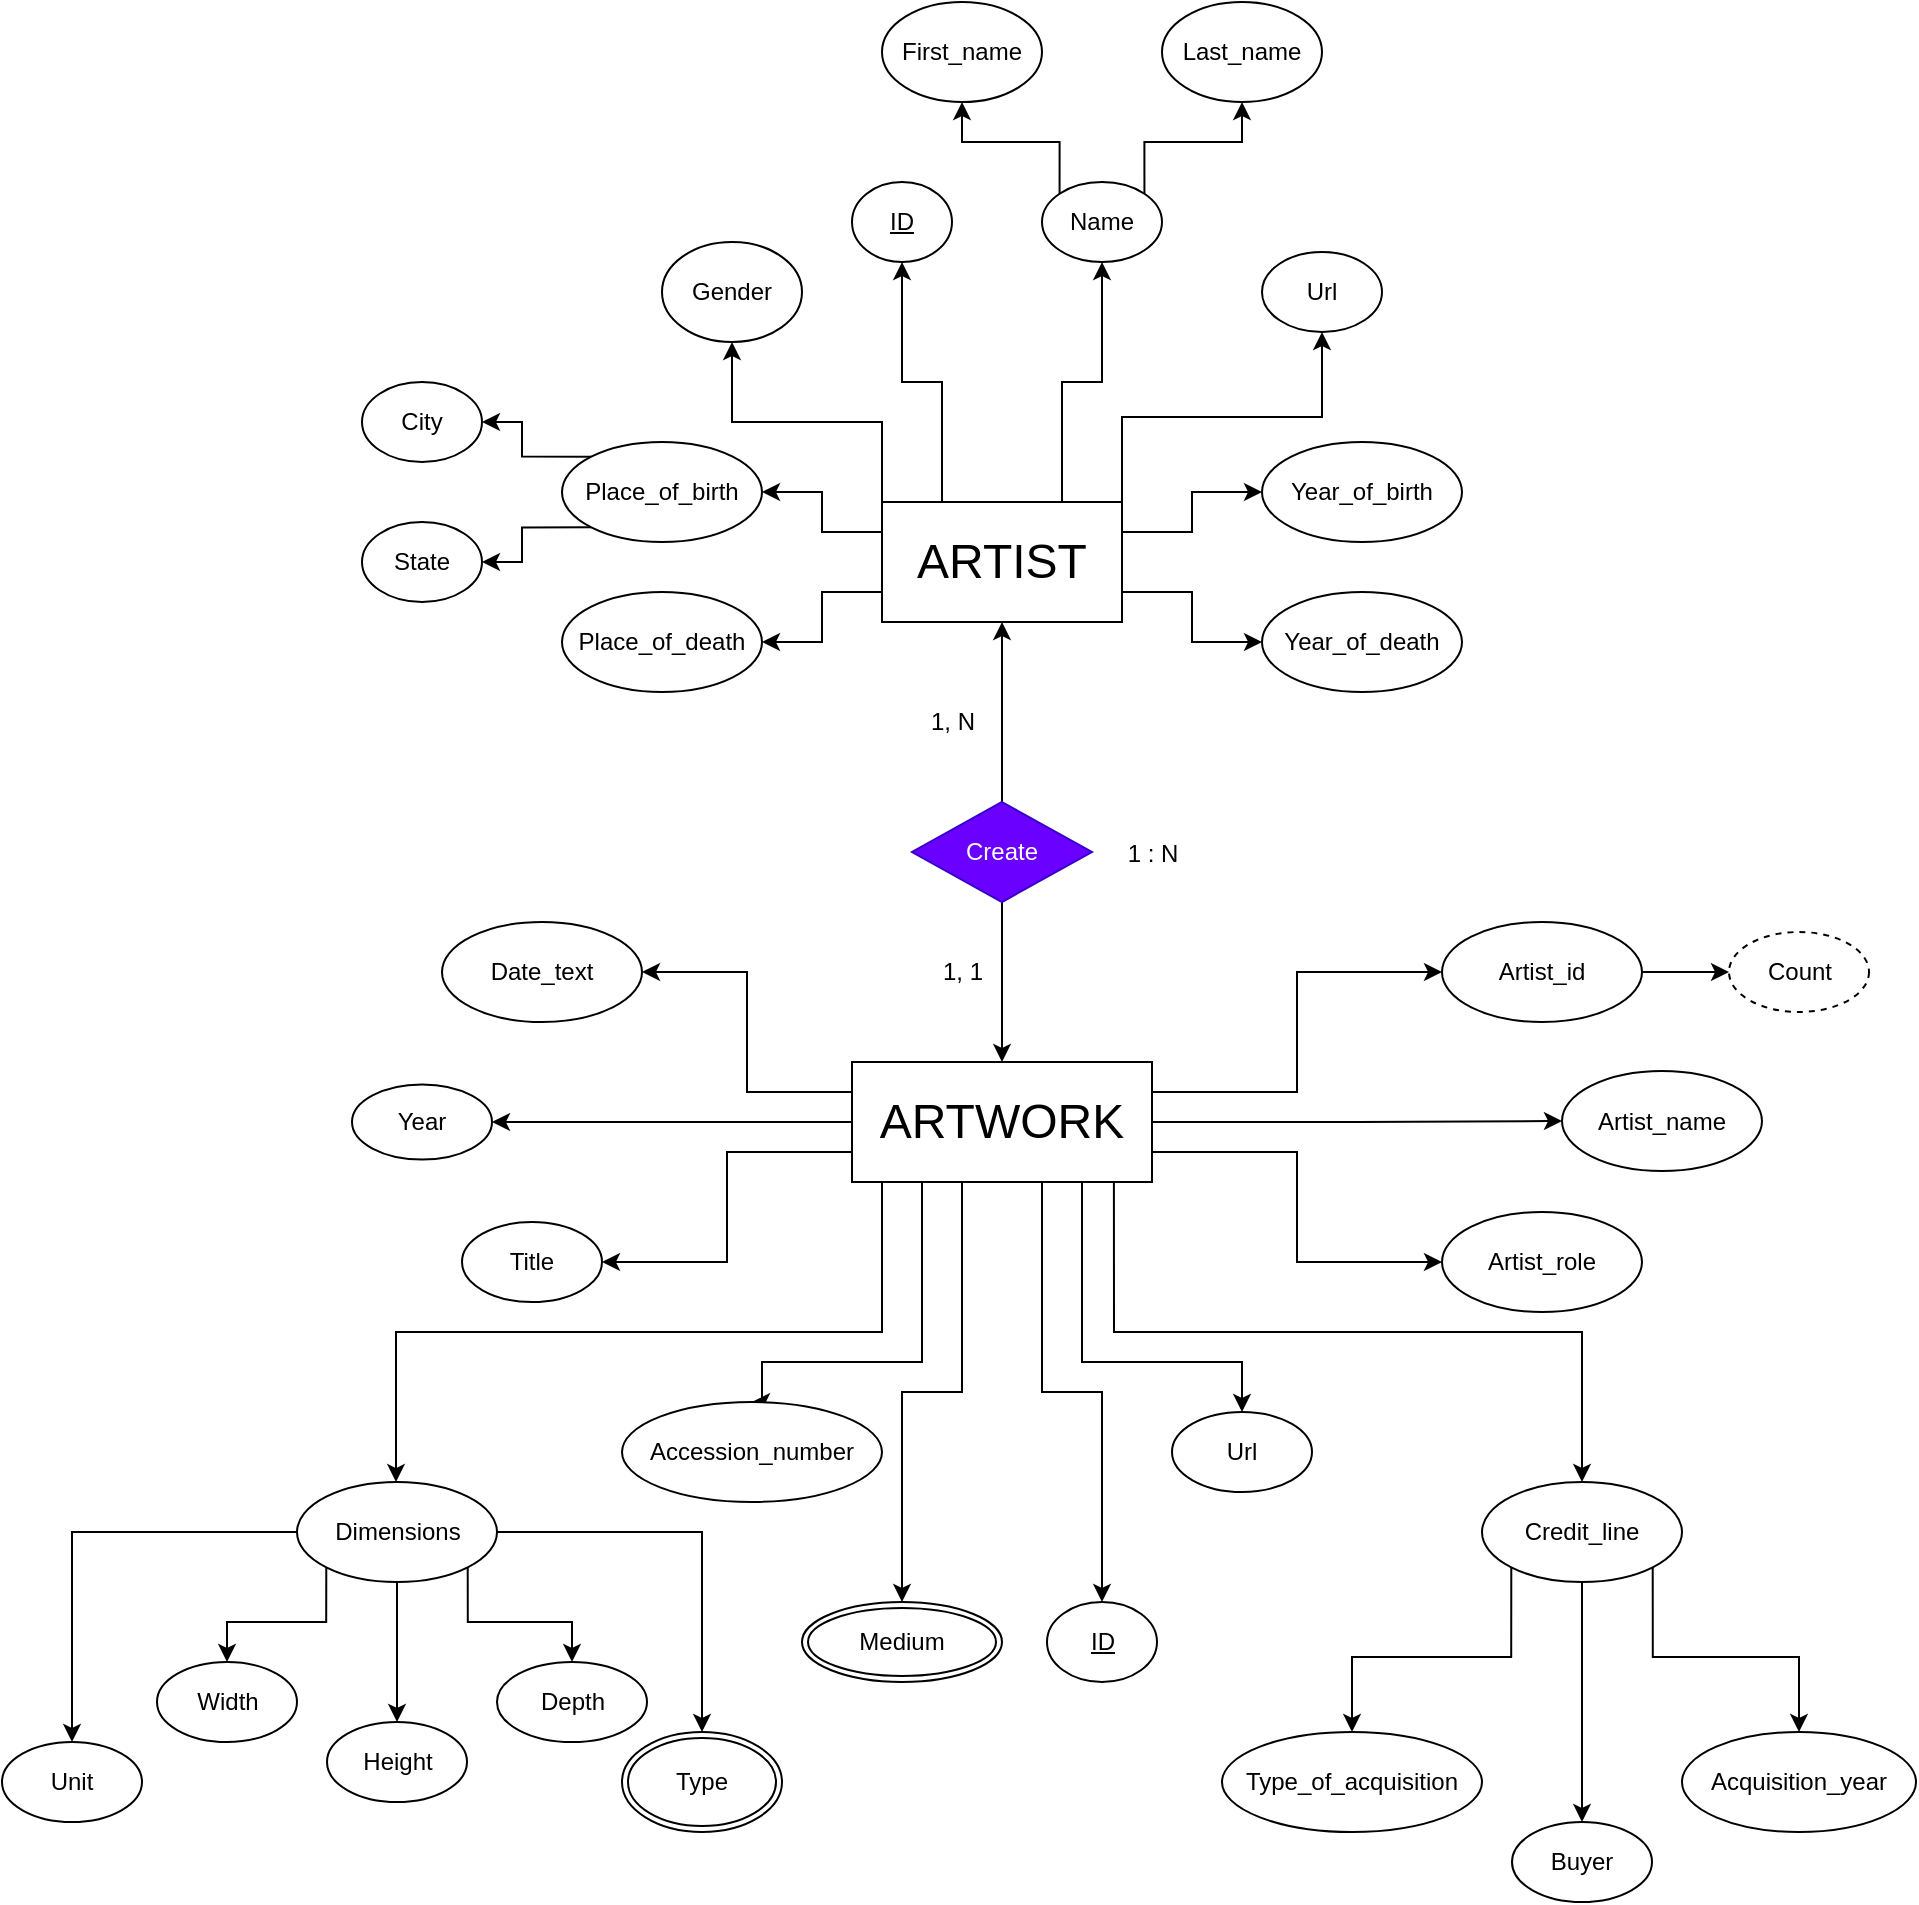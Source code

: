 <mxfile>
    <diagram name="Page-1" id="9igZDPfhPXJH46Dp4Xin">
        <mxGraphModel dx="1360" dy="692" grid="0" gridSize="10" guides="0" tooltips="1" connect="1" arrows="1" fold="1" page="0" pageScale="1" pageWidth="827" pageHeight="1169" math="0" shadow="0">
            <root>
                <mxCell id="0"/>
                <mxCell id="1" parent="0"/>
                <mxCell id="AcevdbCNkm1F3D4bHwnx-15" style="edgeStyle=orthogonalEdgeStyle;rounded=0;orthogonalLoop=1;jettySize=auto;html=1;exitX=1;exitY=0.25;exitDx=0;exitDy=0;entryX=0;entryY=0.5;entryDx=0;entryDy=0;" parent="1" source="AcevdbCNkm1F3D4bHwnx-1" target="AcevdbCNkm1F3D4bHwnx-3" edge="1">
                    <mxGeometry relative="1" as="geometry"/>
                </mxCell>
                <mxCell id="AcevdbCNkm1F3D4bHwnx-16" style="edgeStyle=orthogonalEdgeStyle;rounded=0;orthogonalLoop=1;jettySize=auto;html=1;exitX=1;exitY=0.75;exitDx=0;exitDy=0;" parent="1" source="AcevdbCNkm1F3D4bHwnx-1" target="AcevdbCNkm1F3D4bHwnx-4" edge="1">
                    <mxGeometry relative="1" as="geometry"/>
                </mxCell>
                <mxCell id="AcevdbCNkm1F3D4bHwnx-19" style="edgeStyle=orthogonalEdgeStyle;rounded=0;orthogonalLoop=1;jettySize=auto;html=1;exitX=0;exitY=0.25;exitDx=0;exitDy=0;entryX=1;entryY=0.5;entryDx=0;entryDy=0;" parent="1" source="AcevdbCNkm1F3D4bHwnx-1" target="AcevdbCNkm1F3D4bHwnx-17" edge="1">
                    <mxGeometry relative="1" as="geometry"/>
                </mxCell>
                <mxCell id="AcevdbCNkm1F3D4bHwnx-20" style="edgeStyle=orthogonalEdgeStyle;rounded=0;orthogonalLoop=1;jettySize=auto;html=1;exitX=0;exitY=0.75;exitDx=0;exitDy=0;entryX=1;entryY=0.5;entryDx=0;entryDy=0;" parent="1" source="AcevdbCNkm1F3D4bHwnx-1" target="AcevdbCNkm1F3D4bHwnx-18" edge="1">
                    <mxGeometry relative="1" as="geometry"/>
                </mxCell>
                <mxCell id="AcevdbCNkm1F3D4bHwnx-32" style="edgeStyle=orthogonalEdgeStyle;rounded=0;orthogonalLoop=1;jettySize=auto;html=1;exitX=0.75;exitY=0;exitDx=0;exitDy=0;entryX=0.5;entryY=1;entryDx=0;entryDy=0;" parent="1" source="AcevdbCNkm1F3D4bHwnx-1" target="AcevdbCNkm1F3D4bHwnx-6" edge="1">
                    <mxGeometry relative="1" as="geometry"/>
                </mxCell>
                <mxCell id="AcevdbCNkm1F3D4bHwnx-33" style="edgeStyle=orthogonalEdgeStyle;rounded=0;orthogonalLoop=1;jettySize=auto;html=1;exitX=0.25;exitY=0;exitDx=0;exitDy=0;" parent="1" source="AcevdbCNkm1F3D4bHwnx-1" target="AcevdbCNkm1F3D4bHwnx-2" edge="1">
                    <mxGeometry relative="1" as="geometry"/>
                </mxCell>
                <mxCell id="AcevdbCNkm1F3D4bHwnx-34" style="edgeStyle=orthogonalEdgeStyle;rounded=0;orthogonalLoop=1;jettySize=auto;html=1;exitX=0;exitY=0;exitDx=0;exitDy=0;" parent="1" source="AcevdbCNkm1F3D4bHwnx-1" target="AcevdbCNkm1F3D4bHwnx-14" edge="1">
                    <mxGeometry relative="1" as="geometry"/>
                </mxCell>
                <mxCell id="AcevdbCNkm1F3D4bHwnx-35" style="edgeStyle=orthogonalEdgeStyle;rounded=0;orthogonalLoop=1;jettySize=auto;html=1;exitX=1;exitY=0;exitDx=0;exitDy=0;entryX=0.5;entryY=1;entryDx=0;entryDy=0;" parent="1" source="AcevdbCNkm1F3D4bHwnx-1" target="AcevdbCNkm1F3D4bHwnx-5" edge="1">
                    <mxGeometry relative="1" as="geometry"/>
                </mxCell>
                <mxCell id="AcevdbCNkm1F3D4bHwnx-1" value="ARTIST" style="whiteSpace=wrap;html=1;fontSize=24;" parent="1" vertex="1">
                    <mxGeometry x="300" y="300" width="120" height="60" as="geometry"/>
                </mxCell>
                <mxCell id="AcevdbCNkm1F3D4bHwnx-2" value="&lt;u&gt;ID&lt;/u&gt;" style="ellipse;whiteSpace=wrap;html=1;" parent="1" vertex="1">
                    <mxGeometry x="285" y="140" width="50" height="40" as="geometry"/>
                </mxCell>
                <mxCell id="AcevdbCNkm1F3D4bHwnx-3" value="Year_of_birth" style="ellipse;whiteSpace=wrap;html=1;" parent="1" vertex="1">
                    <mxGeometry x="490" y="270" width="100" height="50" as="geometry"/>
                </mxCell>
                <mxCell id="AcevdbCNkm1F3D4bHwnx-4" value="Year_of_death" style="ellipse;whiteSpace=wrap;html=1;" parent="1" vertex="1">
                    <mxGeometry x="490" y="345" width="100" height="50" as="geometry"/>
                </mxCell>
                <mxCell id="AcevdbCNkm1F3D4bHwnx-5" value="Url" style="ellipse;whiteSpace=wrap;html=1;" parent="1" vertex="1">
                    <mxGeometry x="490" y="175" width="60" height="40" as="geometry"/>
                </mxCell>
                <mxCell id="AcevdbCNkm1F3D4bHwnx-12" style="edgeStyle=orthogonalEdgeStyle;rounded=0;orthogonalLoop=1;jettySize=auto;html=1;exitX=0;exitY=0;exitDx=0;exitDy=0;entryX=0.5;entryY=1;entryDx=0;entryDy=0;" parent="1" source="AcevdbCNkm1F3D4bHwnx-6" target="AcevdbCNkm1F3D4bHwnx-8" edge="1">
                    <mxGeometry relative="1" as="geometry"/>
                </mxCell>
                <mxCell id="AcevdbCNkm1F3D4bHwnx-13" style="edgeStyle=orthogonalEdgeStyle;rounded=0;orthogonalLoop=1;jettySize=auto;html=1;exitX=1;exitY=0;exitDx=0;exitDy=0;entryX=0.5;entryY=1;entryDx=0;entryDy=0;" parent="1" source="AcevdbCNkm1F3D4bHwnx-6" target="AcevdbCNkm1F3D4bHwnx-9" edge="1">
                    <mxGeometry relative="1" as="geometry"/>
                </mxCell>
                <mxCell id="AcevdbCNkm1F3D4bHwnx-6" value="Name" style="ellipse;whiteSpace=wrap;html=1;" parent="1" vertex="1">
                    <mxGeometry x="380" y="140" width="60" height="40" as="geometry"/>
                </mxCell>
                <mxCell id="AcevdbCNkm1F3D4bHwnx-8" value="First_name" style="ellipse;whiteSpace=wrap;html=1;" parent="1" vertex="1">
                    <mxGeometry x="300" y="50" width="80" height="50" as="geometry"/>
                </mxCell>
                <mxCell id="AcevdbCNkm1F3D4bHwnx-9" value="Last_name" style="ellipse;whiteSpace=wrap;html=1;" parent="1" vertex="1">
                    <mxGeometry x="440" y="50" width="80" height="50" as="geometry"/>
                </mxCell>
                <mxCell id="AcevdbCNkm1F3D4bHwnx-14" value="Gender" style="ellipse;whiteSpace=wrap;html=1;" parent="1" vertex="1">
                    <mxGeometry x="190" y="170" width="70" height="50" as="geometry"/>
                </mxCell>
                <mxCell id="AcevdbCNkm1F3D4bHwnx-24" style="edgeStyle=orthogonalEdgeStyle;rounded=0;orthogonalLoop=1;jettySize=auto;html=1;exitX=0;exitY=0;exitDx=0;exitDy=0;entryX=1;entryY=0.5;entryDx=0;entryDy=0;" parent="1" source="AcevdbCNkm1F3D4bHwnx-17" target="AcevdbCNkm1F3D4bHwnx-22" edge="1">
                    <mxGeometry relative="1" as="geometry"/>
                </mxCell>
                <mxCell id="AcevdbCNkm1F3D4bHwnx-25" style="edgeStyle=orthogonalEdgeStyle;rounded=0;orthogonalLoop=1;jettySize=auto;html=1;exitX=0;exitY=1;exitDx=0;exitDy=0;entryX=1;entryY=0.5;entryDx=0;entryDy=0;" parent="1" source="AcevdbCNkm1F3D4bHwnx-17" target="AcevdbCNkm1F3D4bHwnx-21" edge="1">
                    <mxGeometry relative="1" as="geometry"/>
                </mxCell>
                <mxCell id="AcevdbCNkm1F3D4bHwnx-17" value="Place_of_birth" style="ellipse;whiteSpace=wrap;html=1;" parent="1" vertex="1">
                    <mxGeometry x="140" y="270" width="100" height="50" as="geometry"/>
                </mxCell>
                <mxCell id="AcevdbCNkm1F3D4bHwnx-18" value="Place_of_death" style="ellipse;whiteSpace=wrap;html=1;" parent="1" vertex="1">
                    <mxGeometry x="140" y="345" width="100" height="50" as="geometry"/>
                </mxCell>
                <mxCell id="AcevdbCNkm1F3D4bHwnx-21" value="State" style="ellipse;whiteSpace=wrap;html=1;" parent="1" vertex="1">
                    <mxGeometry x="40" y="310" width="60" height="40" as="geometry"/>
                </mxCell>
                <mxCell id="AcevdbCNkm1F3D4bHwnx-22" value="City" style="ellipse;whiteSpace=wrap;html=1;" parent="1" vertex="1">
                    <mxGeometry x="40" y="240" width="60" height="40" as="geometry"/>
                </mxCell>
                <mxCell id="AcevdbCNkm1F3D4bHwnx-61" style="edgeStyle=orthogonalEdgeStyle;rounded=0;orthogonalLoop=1;jettySize=auto;html=1;exitX=0;exitY=0.25;exitDx=0;exitDy=0;entryX=1;entryY=0.5;entryDx=0;entryDy=0;" parent="1" source="AcevdbCNkm1F3D4bHwnx-29" target="AcevdbCNkm1F3D4bHwnx-38" edge="1">
                    <mxGeometry relative="1" as="geometry"/>
                </mxCell>
                <mxCell id="AcevdbCNkm1F3D4bHwnx-63" style="edgeStyle=orthogonalEdgeStyle;rounded=0;orthogonalLoop=1;jettySize=auto;html=1;exitX=0;exitY=0.75;exitDx=0;exitDy=0;entryX=1;entryY=0.5;entryDx=0;entryDy=0;" parent="1" source="AcevdbCNkm1F3D4bHwnx-29" target="AcevdbCNkm1F3D4bHwnx-45" edge="1">
                    <mxGeometry relative="1" as="geometry"/>
                </mxCell>
                <mxCell id="AcevdbCNkm1F3D4bHwnx-64" style="edgeStyle=orthogonalEdgeStyle;rounded=0;orthogonalLoop=1;jettySize=auto;html=1;exitX=0.25;exitY=1;exitDx=0;exitDy=0;" parent="1" source="AcevdbCNkm1F3D4bHwnx-29" target="AcevdbCNkm1F3D4bHwnx-56" edge="1">
                    <mxGeometry relative="1" as="geometry">
                        <Array as="points">
                            <mxPoint x="300" y="640"/>
                            <mxPoint x="300" y="715"/>
                            <mxPoint x="57" y="715"/>
                        </Array>
                    </mxGeometry>
                </mxCell>
                <mxCell id="AcevdbCNkm1F3D4bHwnx-74" style="edgeStyle=orthogonalEdgeStyle;rounded=0;orthogonalLoop=1;jettySize=auto;html=1;exitX=0;exitY=0.5;exitDx=0;exitDy=0;entryX=1;entryY=0.5;entryDx=0;entryDy=0;" parent="1" source="AcevdbCNkm1F3D4bHwnx-29" target="AcevdbCNkm1F3D4bHwnx-51" edge="1">
                    <mxGeometry relative="1" as="geometry"/>
                </mxCell>
                <mxCell id="AcevdbCNkm1F3D4bHwnx-75" style="edgeStyle=orthogonalEdgeStyle;rounded=0;orthogonalLoop=1;jettySize=auto;html=1;exitX=1;exitY=0.5;exitDx=0;exitDy=0;entryX=0;entryY=0.5;entryDx=0;entryDy=0;" parent="1" source="AcevdbCNkm1F3D4bHwnx-29" target="AcevdbCNkm1F3D4bHwnx-57" edge="1">
                    <mxGeometry relative="1" as="geometry"/>
                </mxCell>
                <mxCell id="AcevdbCNkm1F3D4bHwnx-77" style="edgeStyle=orthogonalEdgeStyle;rounded=0;orthogonalLoop=1;jettySize=auto;html=1;exitX=1;exitY=0.25;exitDx=0;exitDy=0;entryX=0;entryY=0.5;entryDx=0;entryDy=0;" parent="1" source="AcevdbCNkm1F3D4bHwnx-29" target="AcevdbCNkm1F3D4bHwnx-54" edge="1">
                    <mxGeometry relative="1" as="geometry"/>
                </mxCell>
                <mxCell id="AcevdbCNkm1F3D4bHwnx-78" style="edgeStyle=orthogonalEdgeStyle;rounded=0;orthogonalLoop=1;jettySize=auto;html=1;exitX=1;exitY=0.75;exitDx=0;exitDy=0;entryX=0;entryY=0.5;entryDx=0;entryDy=0;" parent="1" source="AcevdbCNkm1F3D4bHwnx-29" target="AcevdbCNkm1F3D4bHwnx-42" edge="1">
                    <mxGeometry relative="1" as="geometry"/>
                </mxCell>
                <mxCell id="AcevdbCNkm1F3D4bHwnx-95" style="edgeStyle=orthogonalEdgeStyle;rounded=0;orthogonalLoop=1;jettySize=auto;html=1;entryX=0.5;entryY=0;entryDx=0;entryDy=0;" parent="1" source="AcevdbCNkm1F3D4bHwnx-29" target="AcevdbCNkm1F3D4bHwnx-58" edge="1">
                    <mxGeometry relative="1" as="geometry">
                        <Array as="points">
                            <mxPoint x="320" y="730"/>
                            <mxPoint x="240" y="730"/>
                            <mxPoint x="240" y="750"/>
                        </Array>
                    </mxGeometry>
                </mxCell>
                <mxCell id="AcevdbCNkm1F3D4bHwnx-96" style="edgeStyle=orthogonalEdgeStyle;rounded=0;orthogonalLoop=1;jettySize=auto;html=1;" parent="1" source="AcevdbCNkm1F3D4bHwnx-29" target="AcevdbCNkm1F3D4bHwnx-59" edge="1">
                    <mxGeometry relative="1" as="geometry">
                        <Array as="points">
                            <mxPoint x="400" y="730"/>
                            <mxPoint x="480" y="730"/>
                        </Array>
                    </mxGeometry>
                </mxCell>
                <mxCell id="AcevdbCNkm1F3D4bHwnx-97" style="edgeStyle=orthogonalEdgeStyle;rounded=0;orthogonalLoop=1;jettySize=auto;html=1;entryX=0.5;entryY=0;entryDx=0;entryDy=0;" parent="1" source="AcevdbCNkm1F3D4bHwnx-29" target="AcevdbCNkm1F3D4bHwnx-88" edge="1">
                    <mxGeometry relative="1" as="geometry">
                        <Array as="points">
                            <mxPoint x="340" y="745"/>
                            <mxPoint x="310" y="745"/>
                        </Array>
                    </mxGeometry>
                </mxCell>
                <mxCell id="AcevdbCNkm1F3D4bHwnx-98" style="edgeStyle=orthogonalEdgeStyle;rounded=0;orthogonalLoop=1;jettySize=auto;html=1;exitX=0.5;exitY=1;exitDx=0;exitDy=0;entryX=0.5;entryY=0;entryDx=0;entryDy=0;" parent="1" source="AcevdbCNkm1F3D4bHwnx-29" target="AcevdbCNkm1F3D4bHwnx-47" edge="1">
                    <mxGeometry relative="1" as="geometry">
                        <Array as="points">
                            <mxPoint x="380" y="640"/>
                            <mxPoint x="380" y="745"/>
                            <mxPoint x="410" y="745"/>
                        </Array>
                    </mxGeometry>
                </mxCell>
                <mxCell id="AcevdbCNkm1F3D4bHwnx-99" style="edgeStyle=orthogonalEdgeStyle;rounded=0;orthogonalLoop=1;jettySize=auto;html=1;exitX=0.873;exitY=0.981;exitDx=0;exitDy=0;entryX=0.5;entryY=0;entryDx=0;entryDy=0;exitPerimeter=0;" parent="1" source="AcevdbCNkm1F3D4bHwnx-29" target="AcevdbCNkm1F3D4bHwnx-46" edge="1">
                    <mxGeometry relative="1" as="geometry">
                        <Array as="points">
                            <mxPoint x="416" y="715"/>
                            <mxPoint x="650" y="715"/>
                        </Array>
                    </mxGeometry>
                </mxCell>
                <mxCell id="AcevdbCNkm1F3D4bHwnx-29" value="ARTWORK" style="whiteSpace=wrap;html=1;fontSize=24;" parent="1" vertex="1">
                    <mxGeometry x="285" y="580" width="150" height="60" as="geometry"/>
                </mxCell>
                <mxCell id="AcevdbCNkm1F3D4bHwnx-36" style="edgeStyle=orthogonalEdgeStyle;rounded=0;orthogonalLoop=1;jettySize=auto;html=1;" parent="1" source="AcevdbCNkm1F3D4bHwnx-30" target="AcevdbCNkm1F3D4bHwnx-1" edge="1">
                    <mxGeometry relative="1" as="geometry"/>
                </mxCell>
                <mxCell id="AcevdbCNkm1F3D4bHwnx-37" style="edgeStyle=orthogonalEdgeStyle;rounded=0;orthogonalLoop=1;jettySize=auto;html=1;exitX=0.5;exitY=1;exitDx=0;exitDy=0;" parent="1" source="AcevdbCNkm1F3D4bHwnx-30" target="AcevdbCNkm1F3D4bHwnx-29" edge="1">
                    <mxGeometry relative="1" as="geometry"/>
                </mxCell>
                <mxCell id="AcevdbCNkm1F3D4bHwnx-30" value="Create" style="rhombus;whiteSpace=wrap;html=1;fillColor=#6a00ff;fontColor=#ffffff;strokeColor=#3700CC;" parent="1" vertex="1">
                    <mxGeometry x="315" y="450" width="90" height="50" as="geometry"/>
                </mxCell>
                <mxCell id="AcevdbCNkm1F3D4bHwnx-38" value="Date_text" style="ellipse;whiteSpace=wrap;html=1;" parent="1" vertex="1">
                    <mxGeometry x="80" y="510" width="100" height="50" as="geometry"/>
                </mxCell>
                <mxCell id="AcevdbCNkm1F3D4bHwnx-41" value="Type_of_acquisition" style="ellipse;whiteSpace=wrap;html=1;" parent="1" vertex="1">
                    <mxGeometry x="470" y="915" width="130" height="50" as="geometry"/>
                </mxCell>
                <mxCell id="AcevdbCNkm1F3D4bHwnx-42" value="Artist_role" style="ellipse;whiteSpace=wrap;html=1;" parent="1" vertex="1">
                    <mxGeometry x="580" y="655" width="100" height="50" as="geometry"/>
                </mxCell>
                <mxCell id="AcevdbCNkm1F3D4bHwnx-43" value="Acquisition_year" style="ellipse;whiteSpace=wrap;html=1;" parent="1" vertex="1">
                    <mxGeometry x="700" y="915" width="117" height="50" as="geometry"/>
                </mxCell>
                <mxCell id="AcevdbCNkm1F3D4bHwnx-45" value="Title" style="ellipse;whiteSpace=wrap;html=1;" parent="1" vertex="1">
                    <mxGeometry x="90" y="660" width="70" height="40" as="geometry"/>
                </mxCell>
                <mxCell id="AcevdbCNkm1F3D4bHwnx-81" style="edgeStyle=orthogonalEdgeStyle;rounded=0;orthogonalLoop=1;jettySize=auto;html=1;exitX=0;exitY=1;exitDx=0;exitDy=0;entryX=0.5;entryY=0;entryDx=0;entryDy=0;" parent="1" source="AcevdbCNkm1F3D4bHwnx-46" target="AcevdbCNkm1F3D4bHwnx-41" edge="1">
                    <mxGeometry relative="1" as="geometry"/>
                </mxCell>
                <mxCell id="AcevdbCNkm1F3D4bHwnx-82" style="edgeStyle=orthogonalEdgeStyle;rounded=0;orthogonalLoop=1;jettySize=auto;html=1;exitX=0.5;exitY=1;exitDx=0;exitDy=0;" parent="1" source="AcevdbCNkm1F3D4bHwnx-46" target="AcevdbCNkm1F3D4bHwnx-53" edge="1">
                    <mxGeometry relative="1" as="geometry"/>
                </mxCell>
                <mxCell id="AcevdbCNkm1F3D4bHwnx-83" style="edgeStyle=orthogonalEdgeStyle;rounded=0;orthogonalLoop=1;jettySize=auto;html=1;exitX=1;exitY=1;exitDx=0;exitDy=0;entryX=0.5;entryY=0;entryDx=0;entryDy=0;" parent="1" source="AcevdbCNkm1F3D4bHwnx-46" target="AcevdbCNkm1F3D4bHwnx-43" edge="1">
                    <mxGeometry relative="1" as="geometry"/>
                </mxCell>
                <mxCell id="AcevdbCNkm1F3D4bHwnx-46" value="Credit_line" style="ellipse;whiteSpace=wrap;html=1;" parent="1" vertex="1">
                    <mxGeometry x="600" y="790" width="100" height="50" as="geometry"/>
                </mxCell>
                <mxCell id="AcevdbCNkm1F3D4bHwnx-47" value="&lt;u&gt;ID&lt;/u&gt;" style="ellipse;whiteSpace=wrap;html=1;" parent="1" vertex="1">
                    <mxGeometry x="382.5" y="850" width="55" height="40" as="geometry"/>
                </mxCell>
                <mxCell id="AcevdbCNkm1F3D4bHwnx-48" value="Height" style="ellipse;whiteSpace=wrap;html=1;" parent="1" vertex="1">
                    <mxGeometry x="22.5" y="910" width="70" height="40" as="geometry"/>
                </mxCell>
                <mxCell id="AcevdbCNkm1F3D4bHwnx-50" value="Width" style="ellipse;whiteSpace=wrap;html=1;" parent="1" vertex="1">
                    <mxGeometry x="-62.5" y="880" width="70" height="40" as="geometry"/>
                </mxCell>
                <mxCell id="AcevdbCNkm1F3D4bHwnx-51" value="Year" style="ellipse;whiteSpace=wrap;html=1;" parent="1" vertex="1">
                    <mxGeometry x="35" y="591.25" width="70" height="37.5" as="geometry"/>
                </mxCell>
                <mxCell id="AcevdbCNkm1F3D4bHwnx-52" value="Unit" style="ellipse;whiteSpace=wrap;html=1;" parent="1" vertex="1">
                    <mxGeometry x="-140" y="920" width="70" height="40" as="geometry"/>
                </mxCell>
                <mxCell id="AcevdbCNkm1F3D4bHwnx-53" value="Buyer" style="ellipse;whiteSpace=wrap;html=1;" parent="1" vertex="1">
                    <mxGeometry x="615" y="960" width="70" height="40" as="geometry"/>
                </mxCell>
                <mxCell id="AcevdbCNkm1F3D4bHwnx-102" style="edgeStyle=orthogonalEdgeStyle;rounded=0;orthogonalLoop=1;jettySize=auto;html=1;exitX=1;exitY=0.5;exitDx=0;exitDy=0;entryX=0;entryY=0.5;entryDx=0;entryDy=0;" parent="1" source="AcevdbCNkm1F3D4bHwnx-54" target="AcevdbCNkm1F3D4bHwnx-101" edge="1">
                    <mxGeometry relative="1" as="geometry"/>
                </mxCell>
                <mxCell id="AcevdbCNkm1F3D4bHwnx-54" value="Artist_id" style="ellipse;whiteSpace=wrap;html=1;" parent="1" vertex="1">
                    <mxGeometry x="580" y="510" width="100" height="50" as="geometry"/>
                </mxCell>
                <mxCell id="AcevdbCNkm1F3D4bHwnx-55" value="Depth" style="ellipse;whiteSpace=wrap;html=1;" parent="1" vertex="1">
                    <mxGeometry x="107.5" y="880" width="75" height="40" as="geometry"/>
                </mxCell>
                <mxCell id="AcevdbCNkm1F3D4bHwnx-65" style="edgeStyle=orthogonalEdgeStyle;rounded=0;orthogonalLoop=1;jettySize=auto;html=1;exitX=0;exitY=1;exitDx=0;exitDy=0;entryX=0.5;entryY=0;entryDx=0;entryDy=0;" parent="1" source="AcevdbCNkm1F3D4bHwnx-56" target="AcevdbCNkm1F3D4bHwnx-50" edge="1">
                    <mxGeometry relative="1" as="geometry"/>
                </mxCell>
                <mxCell id="AcevdbCNkm1F3D4bHwnx-66" style="edgeStyle=orthogonalEdgeStyle;rounded=0;orthogonalLoop=1;jettySize=auto;html=1;exitX=0.5;exitY=1;exitDx=0;exitDy=0;entryX=0.5;entryY=0;entryDx=0;entryDy=0;" parent="1" source="AcevdbCNkm1F3D4bHwnx-56" target="AcevdbCNkm1F3D4bHwnx-48" edge="1">
                    <mxGeometry relative="1" as="geometry"/>
                </mxCell>
                <mxCell id="AcevdbCNkm1F3D4bHwnx-67" style="edgeStyle=orthogonalEdgeStyle;rounded=0;orthogonalLoop=1;jettySize=auto;html=1;exitX=1;exitY=1;exitDx=0;exitDy=0;entryX=0.5;entryY=0;entryDx=0;entryDy=0;" parent="1" source="AcevdbCNkm1F3D4bHwnx-56" target="AcevdbCNkm1F3D4bHwnx-55" edge="1">
                    <mxGeometry relative="1" as="geometry"/>
                </mxCell>
                <mxCell id="AcevdbCNkm1F3D4bHwnx-72" style="edgeStyle=orthogonalEdgeStyle;rounded=0;orthogonalLoop=1;jettySize=auto;html=1;exitX=0;exitY=0.5;exitDx=0;exitDy=0;" parent="1" source="AcevdbCNkm1F3D4bHwnx-56" target="AcevdbCNkm1F3D4bHwnx-52" edge="1">
                    <mxGeometry relative="1" as="geometry"/>
                </mxCell>
                <mxCell id="AcevdbCNkm1F3D4bHwnx-84" style="edgeStyle=orthogonalEdgeStyle;rounded=0;orthogonalLoop=1;jettySize=auto;html=1;exitX=1;exitY=0.5;exitDx=0;exitDy=0;" parent="1" source="AcevdbCNkm1F3D4bHwnx-56" target="AcevdbCNkm1F3D4bHwnx-70" edge="1">
                    <mxGeometry relative="1" as="geometry"/>
                </mxCell>
                <mxCell id="AcevdbCNkm1F3D4bHwnx-56" value="Dimensions" style="ellipse;whiteSpace=wrap;html=1;" parent="1" vertex="1">
                    <mxGeometry x="7.5" y="790" width="100" height="50" as="geometry"/>
                </mxCell>
                <mxCell id="AcevdbCNkm1F3D4bHwnx-57" value="Artist_name" style="ellipse;whiteSpace=wrap;html=1;" parent="1" vertex="1">
                    <mxGeometry x="640" y="584.5" width="100" height="50" as="geometry"/>
                </mxCell>
                <mxCell id="AcevdbCNkm1F3D4bHwnx-58" value="Accession_number" style="ellipse;whiteSpace=wrap;html=1;" parent="1" vertex="1">
                    <mxGeometry x="170" y="750" width="130" height="50" as="geometry"/>
                </mxCell>
                <mxCell id="AcevdbCNkm1F3D4bHwnx-59" value="Url" style="ellipse;whiteSpace=wrap;html=1;" parent="1" vertex="1">
                    <mxGeometry x="445" y="755" width="70" height="40" as="geometry"/>
                </mxCell>
                <mxCell id="AcevdbCNkm1F3D4bHwnx-70" value="Type" style="ellipse;shape=doubleEllipse;margin=3;whiteSpace=wrap;html=1;align=center;" parent="1" vertex="1">
                    <mxGeometry x="170" y="915" width="80" height="50" as="geometry"/>
                </mxCell>
                <mxCell id="AcevdbCNkm1F3D4bHwnx-88" value="Medium" style="ellipse;shape=doubleEllipse;margin=3;whiteSpace=wrap;html=1;align=center;" parent="1" vertex="1">
                    <mxGeometry x="260" y="850" width="100" height="40" as="geometry"/>
                </mxCell>
                <mxCell id="AcevdbCNkm1F3D4bHwnx-101" value="Count" style="ellipse;whiteSpace=wrap;html=1;align=center;dashed=1;" parent="1" vertex="1">
                    <mxGeometry x="723.5" y="515" width="70" height="40" as="geometry"/>
                </mxCell>
                <mxCell id="AcevdbCNkm1F3D4bHwnx-103" value="1, N" style="text;html=1;align=center;verticalAlign=middle;resizable=0;points=[];autosize=1;strokeColor=none;fillColor=none;" parent="1" vertex="1">
                    <mxGeometry x="310" y="395" width="50" height="30" as="geometry"/>
                </mxCell>
                <mxCell id="AcevdbCNkm1F3D4bHwnx-104" value="1, 1" style="text;html=1;align=center;verticalAlign=middle;resizable=0;points=[];autosize=1;strokeColor=none;fillColor=none;" parent="1" vertex="1">
                    <mxGeometry x="321" y="522" width="38" height="26" as="geometry"/>
                </mxCell>
                <mxCell id="AcevdbCNkm1F3D4bHwnx-107" value="1 : N" style="text;html=1;align=center;verticalAlign=middle;resizable=0;points=[];autosize=1;strokeColor=none;fillColor=none;" parent="1" vertex="1">
                    <mxGeometry x="413" y="463" width="43" height="26" as="geometry"/>
                </mxCell>
            </root>
        </mxGraphModel>
    </diagram>
</mxfile>